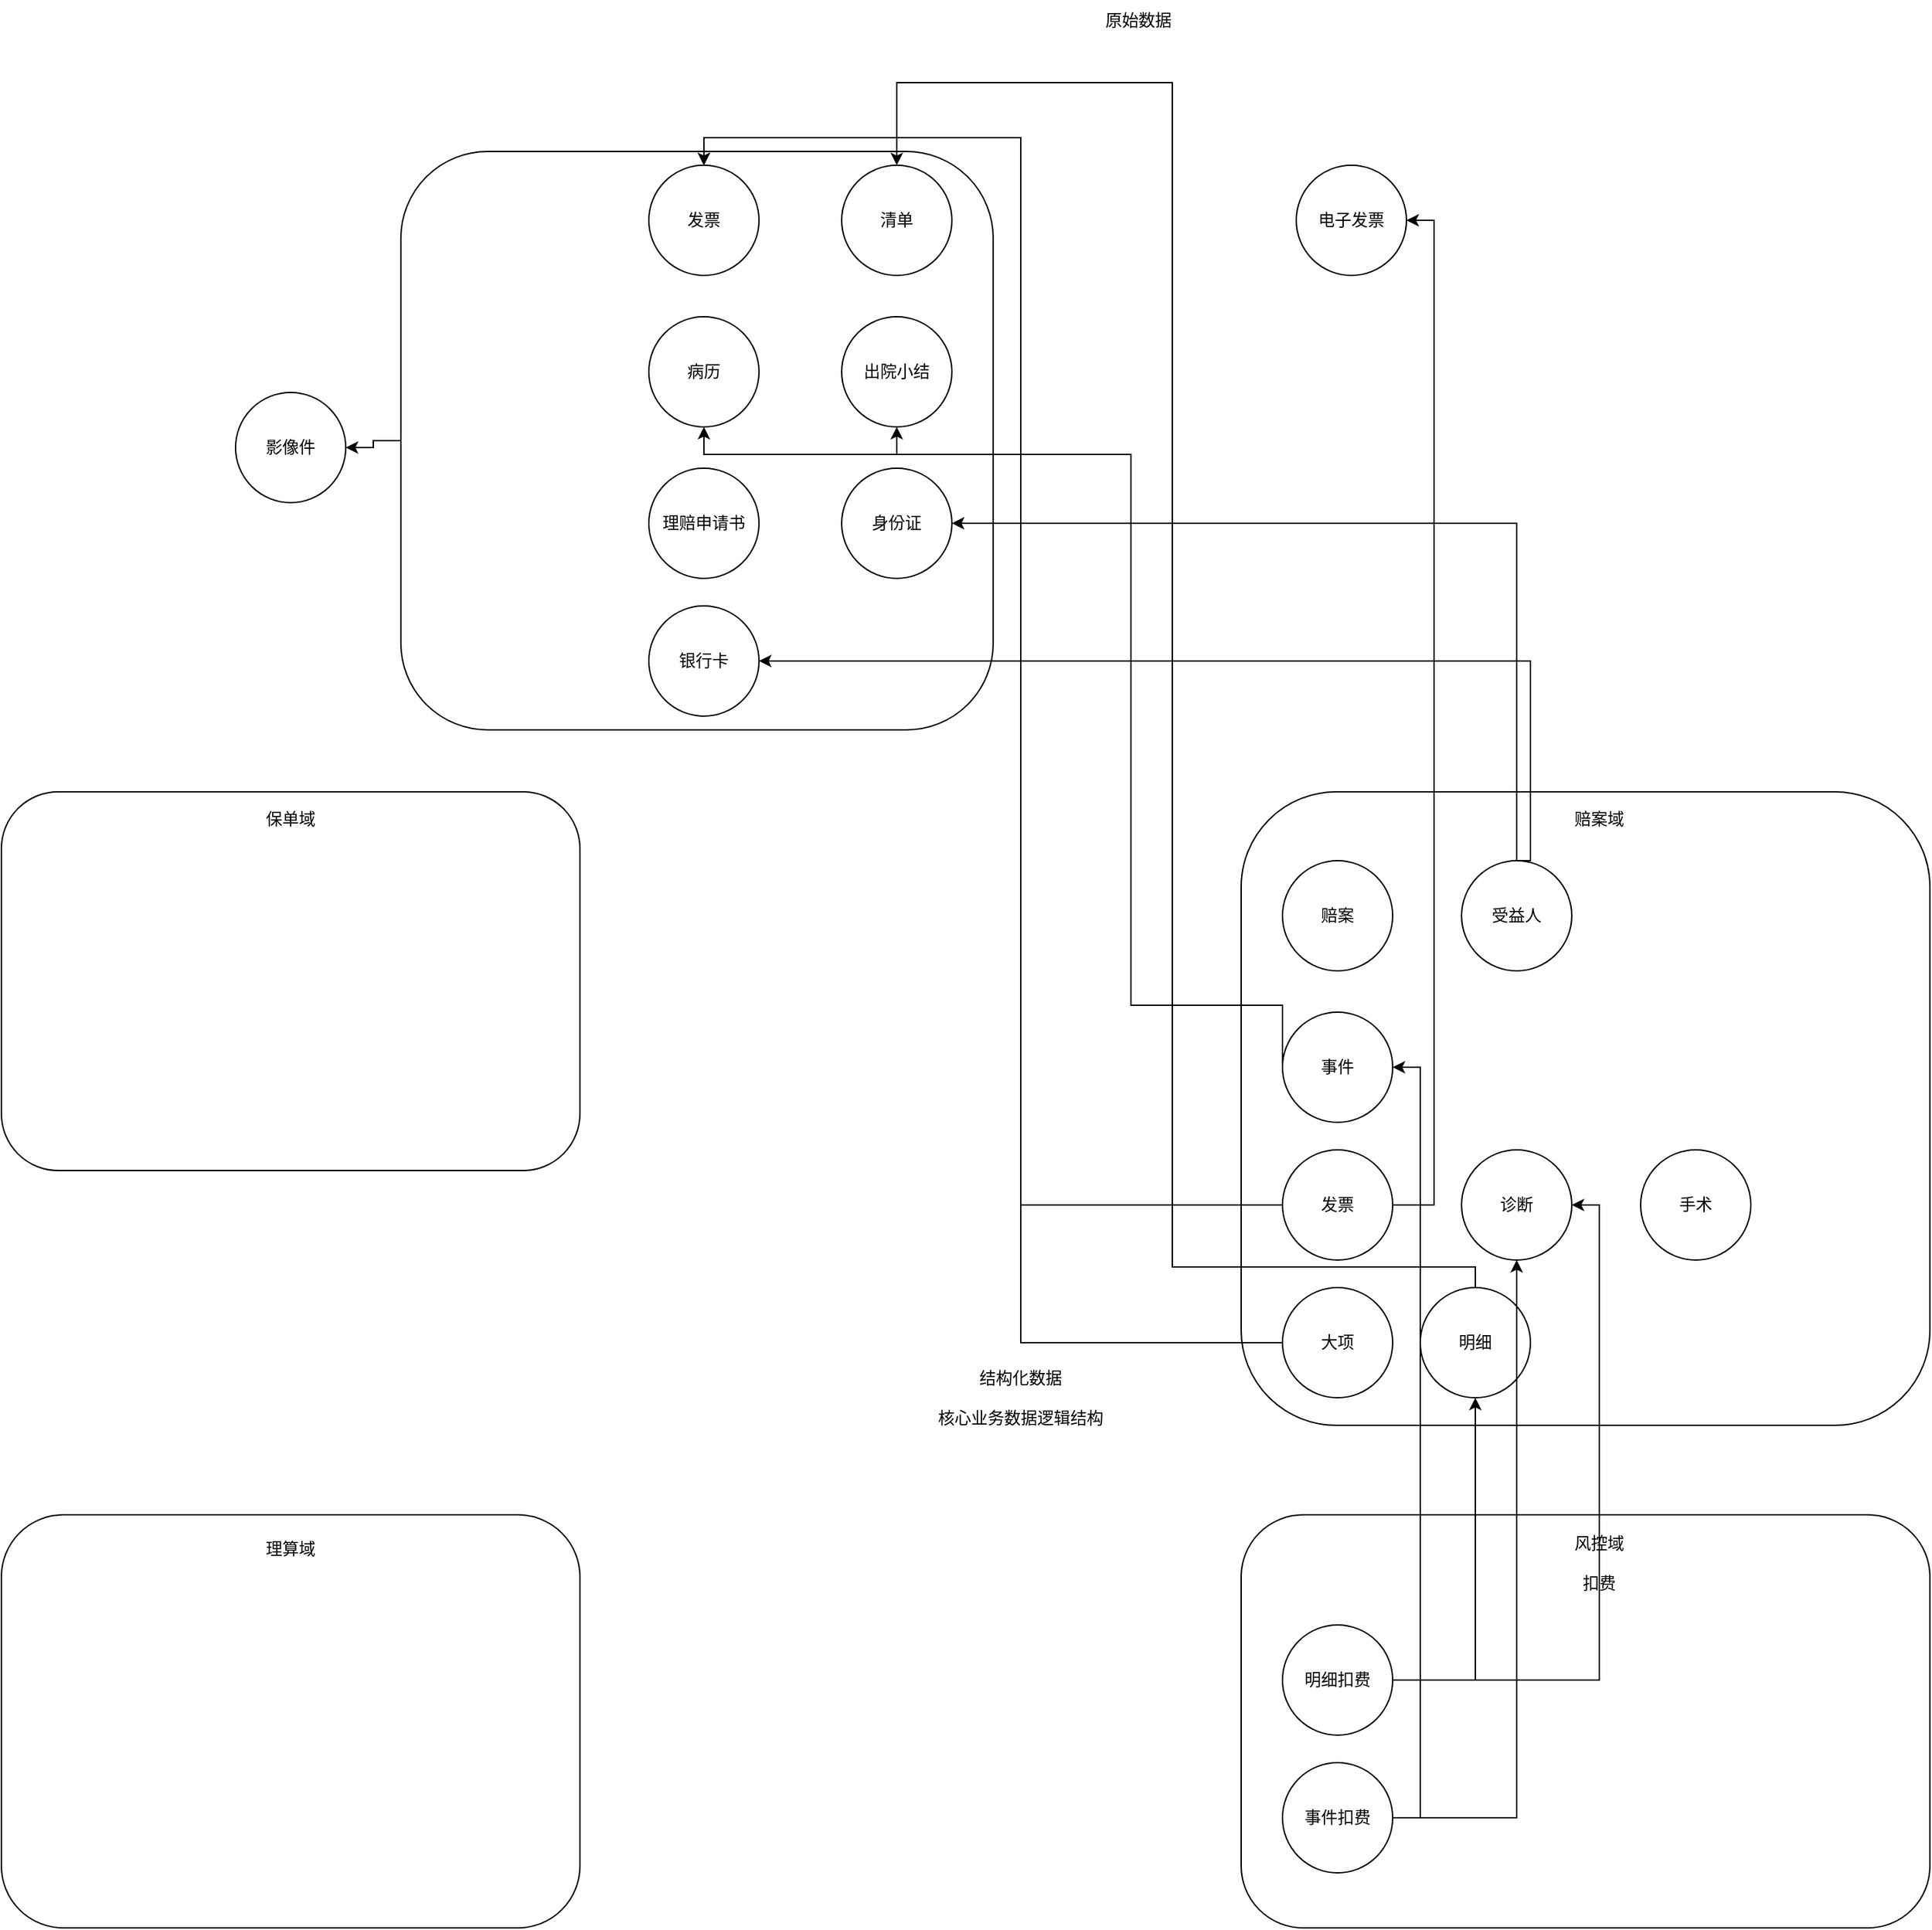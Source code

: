 <mxfile version="21.3.7" type="github">
  <diagram name="第 1 页" id="3h5zJUwpGwOvr-MfMTn_">
    <mxGraphModel dx="2560" dy="1162" grid="1" gridSize="10" guides="1" tooltips="1" connect="1" arrows="1" fold="1" page="1" pageScale="1" pageWidth="850" pageHeight="1100" math="0" shadow="0">
      <root>
        <mxCell id="0" />
        <mxCell id="1" parent="0" />
        <mxCell id="QFRCmELiZ-__mwp6iGmJ-59" style="edgeStyle=orthogonalEdgeStyle;rounded=0;orthogonalLoop=1;jettySize=auto;html=1;exitX=0;exitY=0.5;exitDx=0;exitDy=0;" edge="1" parent="1" source="QFRCmELiZ-__mwp6iGmJ-52" target="QFRCmELiZ-__mwp6iGmJ-51">
          <mxGeometry relative="1" as="geometry" />
        </mxCell>
        <mxCell id="QFRCmELiZ-__mwp6iGmJ-52" value="" style="rounded=1;whiteSpace=wrap;html=1;" vertex="1" parent="1">
          <mxGeometry x="-90" y="130" width="430" height="420" as="geometry" />
        </mxCell>
        <mxCell id="QFRCmELiZ-__mwp6iGmJ-5" value="结构化数据&lt;br&gt;&lt;br&gt;核心业务数据逻辑结构" style="text;html=1;strokeColor=none;fillColor=none;align=center;verticalAlign=middle;whiteSpace=wrap;rounded=0;" vertex="1" parent="1">
          <mxGeometry x="295" y="990" width="130" height="90" as="geometry" />
        </mxCell>
        <mxCell id="QFRCmELiZ-__mwp6iGmJ-6" value="" style="rounded=1;whiteSpace=wrap;html=1;movable=1;resizable=1;rotatable=1;deletable=1;editable=1;locked=0;connectable=1;" vertex="1" parent="1">
          <mxGeometry x="-380" y="595" width="420" height="275" as="geometry" />
        </mxCell>
        <mxCell id="QFRCmELiZ-__mwp6iGmJ-7" value="保单域" style="text;html=1;strokeColor=none;fillColor=none;align=center;verticalAlign=middle;whiteSpace=wrap;rounded=0;movable=1;resizable=1;rotatable=1;deletable=1;editable=1;locked=0;connectable=1;" vertex="1" parent="1">
          <mxGeometry x="-200" y="600" width="60" height="30" as="geometry" />
        </mxCell>
        <mxCell id="QFRCmELiZ-__mwp6iGmJ-8" value="" style="rounded=1;whiteSpace=wrap;html=1;" vertex="1" parent="1">
          <mxGeometry x="520" y="595" width="500" height="460" as="geometry" />
        </mxCell>
        <mxCell id="QFRCmELiZ-__mwp6iGmJ-9" value="赔案域" style="text;html=1;strokeColor=none;fillColor=none;align=center;verticalAlign=middle;whiteSpace=wrap;rounded=0;" vertex="1" parent="1">
          <mxGeometry x="750" y="600" width="60" height="30" as="geometry" />
        </mxCell>
        <mxCell id="QFRCmELiZ-__mwp6iGmJ-24" value="原始数据" style="text;html=1;strokeColor=none;fillColor=none;align=center;verticalAlign=middle;whiteSpace=wrap;rounded=0;" vertex="1" parent="1">
          <mxGeometry x="402.5" y="20" width="85" height="30" as="geometry" />
        </mxCell>
        <mxCell id="QFRCmELiZ-__mwp6iGmJ-28" value="发票" style="ellipse;whiteSpace=wrap;html=1;aspect=fixed;" vertex="1" parent="1">
          <mxGeometry x="90" y="140" width="80" height="80" as="geometry" />
        </mxCell>
        <mxCell id="QFRCmELiZ-__mwp6iGmJ-29" value="清单" style="ellipse;whiteSpace=wrap;html=1;aspect=fixed;" vertex="1" parent="1">
          <mxGeometry x="230" y="140" width="80" height="80" as="geometry" />
        </mxCell>
        <mxCell id="QFRCmELiZ-__mwp6iGmJ-30" value="病历" style="ellipse;whiteSpace=wrap;html=1;aspect=fixed;" vertex="1" parent="1">
          <mxGeometry x="90" y="250" width="80" height="80" as="geometry" />
        </mxCell>
        <mxCell id="QFRCmELiZ-__mwp6iGmJ-31" value="出院小结" style="ellipse;whiteSpace=wrap;html=1;aspect=fixed;" vertex="1" parent="1">
          <mxGeometry x="230" y="250" width="80" height="80" as="geometry" />
        </mxCell>
        <mxCell id="QFRCmELiZ-__mwp6iGmJ-32" value="电子发票" style="ellipse;whiteSpace=wrap;html=1;aspect=fixed;" vertex="1" parent="1">
          <mxGeometry x="560" y="140" width="80" height="80" as="geometry" />
        </mxCell>
        <mxCell id="QFRCmELiZ-__mwp6iGmJ-33" value="" style="rounded=1;whiteSpace=wrap;html=1;" vertex="1" parent="1">
          <mxGeometry x="-380" y="1120" width="420" height="300" as="geometry" />
        </mxCell>
        <mxCell id="QFRCmELiZ-__mwp6iGmJ-34" value="理算域" style="text;html=1;strokeColor=none;fillColor=none;align=center;verticalAlign=middle;whiteSpace=wrap;rounded=0;" vertex="1" parent="1">
          <mxGeometry x="-200" y="1130" width="60" height="30" as="geometry" />
        </mxCell>
        <mxCell id="QFRCmELiZ-__mwp6iGmJ-35" value="" style="rounded=1;whiteSpace=wrap;html=1;" vertex="1" parent="1">
          <mxGeometry x="520" y="1120" width="500" height="300" as="geometry" />
        </mxCell>
        <mxCell id="QFRCmELiZ-__mwp6iGmJ-36" value="风控域&lt;br&gt;&lt;br&gt;扣费" style="text;html=1;strokeColor=none;fillColor=none;align=center;verticalAlign=middle;whiteSpace=wrap;rounded=0;" vertex="1" parent="1">
          <mxGeometry x="750" y="1140" width="60" height="30" as="geometry" />
        </mxCell>
        <mxCell id="QFRCmELiZ-__mwp6iGmJ-37" value="赔案" style="ellipse;whiteSpace=wrap;html=1;aspect=fixed;" vertex="1" parent="1">
          <mxGeometry x="550" y="645" width="80" height="80" as="geometry" />
        </mxCell>
        <mxCell id="QFRCmELiZ-__mwp6iGmJ-49" style="edgeStyle=orthogonalEdgeStyle;rounded=0;orthogonalLoop=1;jettySize=auto;html=1;exitX=0;exitY=0.5;exitDx=0;exitDy=0;entryX=0.5;entryY=1;entryDx=0;entryDy=0;" edge="1" parent="1" source="QFRCmELiZ-__mwp6iGmJ-38" target="QFRCmELiZ-__mwp6iGmJ-31">
          <mxGeometry relative="1" as="geometry">
            <Array as="points">
              <mxPoint x="440" y="750" />
              <mxPoint x="440" y="350" />
              <mxPoint x="270" y="350" />
            </Array>
          </mxGeometry>
        </mxCell>
        <mxCell id="QFRCmELiZ-__mwp6iGmJ-58" style="edgeStyle=orthogonalEdgeStyle;rounded=0;orthogonalLoop=1;jettySize=auto;html=1;exitX=0;exitY=0.5;exitDx=0;exitDy=0;entryX=0.5;entryY=1;entryDx=0;entryDy=0;" edge="1" parent="1" source="QFRCmELiZ-__mwp6iGmJ-38" target="QFRCmELiZ-__mwp6iGmJ-30">
          <mxGeometry relative="1" as="geometry">
            <Array as="points">
              <mxPoint x="440" y="750" />
              <mxPoint x="440" y="350" />
              <mxPoint x="130" y="350" />
            </Array>
          </mxGeometry>
        </mxCell>
        <mxCell id="QFRCmELiZ-__mwp6iGmJ-38" value="事件" style="ellipse;whiteSpace=wrap;html=1;aspect=fixed;" vertex="1" parent="1">
          <mxGeometry x="550" y="755" width="80" height="80" as="geometry" />
        </mxCell>
        <mxCell id="QFRCmELiZ-__mwp6iGmJ-39" value="理赔申请书" style="ellipse;whiteSpace=wrap;html=1;aspect=fixed;" vertex="1" parent="1">
          <mxGeometry x="90" y="360" width="80" height="80" as="geometry" />
        </mxCell>
        <mxCell id="QFRCmELiZ-__mwp6iGmJ-40" value="身份证" style="ellipse;whiteSpace=wrap;html=1;aspect=fixed;" vertex="1" parent="1">
          <mxGeometry x="230" y="360" width="80" height="80" as="geometry" />
        </mxCell>
        <mxCell id="QFRCmELiZ-__mwp6iGmJ-41" value="银行卡" style="ellipse;whiteSpace=wrap;html=1;aspect=fixed;" vertex="1" parent="1">
          <mxGeometry x="90" y="460" width="80" height="80" as="geometry" />
        </mxCell>
        <mxCell id="QFRCmELiZ-__mwp6iGmJ-50" style="edgeStyle=orthogonalEdgeStyle;rounded=0;orthogonalLoop=1;jettySize=auto;html=1;exitX=0;exitY=0.5;exitDx=0;exitDy=0;entryX=0.5;entryY=0;entryDx=0;entryDy=0;" edge="1" parent="1" source="QFRCmELiZ-__mwp6iGmJ-42" target="QFRCmELiZ-__mwp6iGmJ-28">
          <mxGeometry relative="1" as="geometry" />
        </mxCell>
        <mxCell id="QFRCmELiZ-__mwp6iGmJ-57" style="edgeStyle=orthogonalEdgeStyle;rounded=0;orthogonalLoop=1;jettySize=auto;html=1;exitX=1;exitY=0.5;exitDx=0;exitDy=0;entryX=1;entryY=0.5;entryDx=0;entryDy=0;" edge="1" parent="1" source="QFRCmELiZ-__mwp6iGmJ-42" target="QFRCmELiZ-__mwp6iGmJ-32">
          <mxGeometry relative="1" as="geometry" />
        </mxCell>
        <mxCell id="QFRCmELiZ-__mwp6iGmJ-42" value="发票" style="ellipse;whiteSpace=wrap;html=1;aspect=fixed;" vertex="1" parent="1">
          <mxGeometry x="550" y="855" width="80" height="80" as="geometry" />
        </mxCell>
        <mxCell id="QFRCmELiZ-__mwp6iGmJ-55" style="edgeStyle=orthogonalEdgeStyle;rounded=0;orthogonalLoop=1;jettySize=auto;html=1;exitX=0;exitY=0.5;exitDx=0;exitDy=0;entryX=0.5;entryY=0;entryDx=0;entryDy=0;" edge="1" parent="1" source="QFRCmELiZ-__mwp6iGmJ-43" target="QFRCmELiZ-__mwp6iGmJ-28">
          <mxGeometry relative="1" as="geometry" />
        </mxCell>
        <mxCell id="QFRCmELiZ-__mwp6iGmJ-43" value="大项" style="ellipse;whiteSpace=wrap;html=1;aspect=fixed;" vertex="1" parent="1">
          <mxGeometry x="550" y="955" width="80" height="80" as="geometry" />
        </mxCell>
        <mxCell id="QFRCmELiZ-__mwp6iGmJ-56" style="edgeStyle=orthogonalEdgeStyle;rounded=0;orthogonalLoop=1;jettySize=auto;html=1;exitX=0.5;exitY=0;exitDx=0;exitDy=0;entryX=0.5;entryY=0;entryDx=0;entryDy=0;" edge="1" parent="1" source="QFRCmELiZ-__mwp6iGmJ-44" target="QFRCmELiZ-__mwp6iGmJ-29">
          <mxGeometry relative="1" as="geometry">
            <Array as="points">
              <mxPoint x="690" y="940" />
              <mxPoint x="470" y="940" />
              <mxPoint x="470" y="80" />
              <mxPoint x="270" y="80" />
            </Array>
          </mxGeometry>
        </mxCell>
        <mxCell id="QFRCmELiZ-__mwp6iGmJ-44" value="明细" style="ellipse;whiteSpace=wrap;html=1;aspect=fixed;" vertex="1" parent="1">
          <mxGeometry x="650" y="955" width="80" height="80" as="geometry" />
        </mxCell>
        <mxCell id="QFRCmELiZ-__mwp6iGmJ-47" style="edgeStyle=orthogonalEdgeStyle;rounded=0;orthogonalLoop=1;jettySize=auto;html=1;exitX=0.5;exitY=0;exitDx=0;exitDy=0;entryX=1;entryY=0.5;entryDx=0;entryDy=0;" edge="1" parent="1" source="QFRCmELiZ-__mwp6iGmJ-45" target="QFRCmELiZ-__mwp6iGmJ-41">
          <mxGeometry relative="1" as="geometry">
            <Array as="points">
              <mxPoint x="730" y="500" />
            </Array>
          </mxGeometry>
        </mxCell>
        <mxCell id="QFRCmELiZ-__mwp6iGmJ-48" style="edgeStyle=orthogonalEdgeStyle;rounded=0;orthogonalLoop=1;jettySize=auto;html=1;exitX=0.5;exitY=0;exitDx=0;exitDy=0;entryX=1;entryY=0.5;entryDx=0;entryDy=0;" edge="1" parent="1" source="QFRCmELiZ-__mwp6iGmJ-45" target="QFRCmELiZ-__mwp6iGmJ-40">
          <mxGeometry relative="1" as="geometry" />
        </mxCell>
        <mxCell id="QFRCmELiZ-__mwp6iGmJ-45" value="受益人" style="ellipse;whiteSpace=wrap;html=1;aspect=fixed;" vertex="1" parent="1">
          <mxGeometry x="680" y="645" width="80" height="80" as="geometry" />
        </mxCell>
        <mxCell id="QFRCmELiZ-__mwp6iGmJ-51" value="影像件" style="ellipse;whiteSpace=wrap;html=1;aspect=fixed;" vertex="1" parent="1">
          <mxGeometry x="-210" y="305" width="80" height="80" as="geometry" />
        </mxCell>
        <mxCell id="QFRCmELiZ-__mwp6iGmJ-61" style="edgeStyle=orthogonalEdgeStyle;rounded=0;orthogonalLoop=1;jettySize=auto;html=1;exitX=1;exitY=0.5;exitDx=0;exitDy=0;entryX=0.5;entryY=1;entryDx=0;entryDy=0;" edge="1" parent="1" source="QFRCmELiZ-__mwp6iGmJ-60" target="QFRCmELiZ-__mwp6iGmJ-44">
          <mxGeometry relative="1" as="geometry" />
        </mxCell>
        <mxCell id="QFRCmELiZ-__mwp6iGmJ-64" style="edgeStyle=orthogonalEdgeStyle;rounded=0;orthogonalLoop=1;jettySize=auto;html=1;exitX=1;exitY=0.5;exitDx=0;exitDy=0;entryX=1;entryY=0.5;entryDx=0;entryDy=0;" edge="1" parent="1" source="QFRCmELiZ-__mwp6iGmJ-60" target="QFRCmELiZ-__mwp6iGmJ-62">
          <mxGeometry relative="1" as="geometry" />
        </mxCell>
        <mxCell id="QFRCmELiZ-__mwp6iGmJ-60" value="明细扣费" style="ellipse;whiteSpace=wrap;html=1;aspect=fixed;" vertex="1" parent="1">
          <mxGeometry x="550" y="1200" width="80" height="80" as="geometry" />
        </mxCell>
        <mxCell id="QFRCmELiZ-__mwp6iGmJ-62" value="诊断" style="ellipse;whiteSpace=wrap;html=1;aspect=fixed;" vertex="1" parent="1">
          <mxGeometry x="680" y="855" width="80" height="80" as="geometry" />
        </mxCell>
        <mxCell id="QFRCmELiZ-__mwp6iGmJ-63" value="手术" style="ellipse;whiteSpace=wrap;html=1;aspect=fixed;" vertex="1" parent="1">
          <mxGeometry x="810" y="855" width="80" height="80" as="geometry" />
        </mxCell>
        <mxCell id="QFRCmELiZ-__mwp6iGmJ-66" style="edgeStyle=orthogonalEdgeStyle;rounded=0;orthogonalLoop=1;jettySize=auto;html=1;exitX=1;exitY=0.5;exitDx=0;exitDy=0;entryX=0.5;entryY=1;entryDx=0;entryDy=0;" edge="1" parent="1" source="QFRCmELiZ-__mwp6iGmJ-65" target="QFRCmELiZ-__mwp6iGmJ-62">
          <mxGeometry relative="1" as="geometry" />
        </mxCell>
        <mxCell id="QFRCmELiZ-__mwp6iGmJ-67" style="edgeStyle=orthogonalEdgeStyle;rounded=0;orthogonalLoop=1;jettySize=auto;html=1;exitX=1;exitY=0.5;exitDx=0;exitDy=0;entryX=1;entryY=0.5;entryDx=0;entryDy=0;" edge="1" parent="1" source="QFRCmELiZ-__mwp6iGmJ-65" target="QFRCmELiZ-__mwp6iGmJ-38">
          <mxGeometry relative="1" as="geometry" />
        </mxCell>
        <mxCell id="QFRCmELiZ-__mwp6iGmJ-65" value="事件扣费" style="ellipse;whiteSpace=wrap;html=1;aspect=fixed;" vertex="1" parent="1">
          <mxGeometry x="550" y="1300" width="80" height="80" as="geometry" />
        </mxCell>
      </root>
    </mxGraphModel>
  </diagram>
</mxfile>
